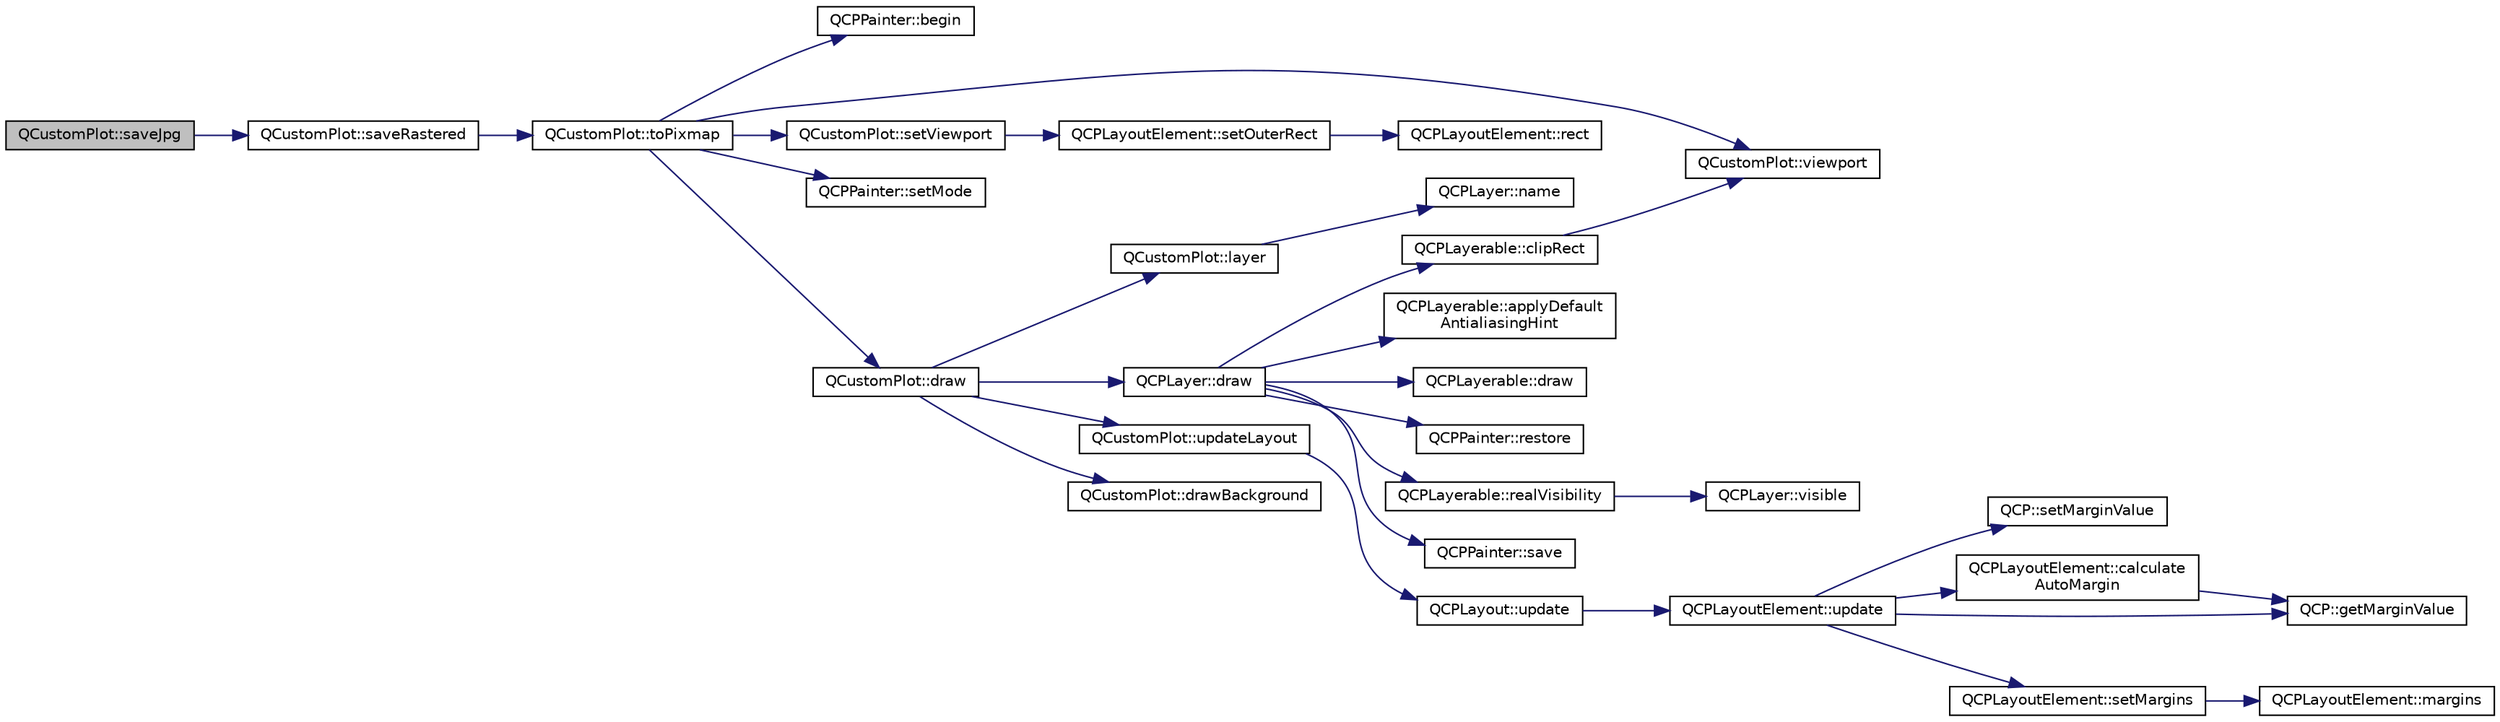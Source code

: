 digraph "QCustomPlot::saveJpg"
{
  edge [fontname="Helvetica",fontsize="10",labelfontname="Helvetica",labelfontsize="10"];
  node [fontname="Helvetica",fontsize="10",shape=record];
  rankdir="LR";
  Node1044 [label="QCustomPlot::saveJpg",height=0.2,width=0.4,color="black", fillcolor="grey75", style="filled", fontcolor="black"];
  Node1044 -> Node1045 [color="midnightblue",fontsize="10",style="solid",fontname="Helvetica"];
  Node1045 [label="QCustomPlot::saveRastered",height=0.2,width=0.4,color="black", fillcolor="white", style="filled",URL="$class_q_custom_plot.html#ad7723ce2edfa270632ef42b03a444352"];
  Node1045 -> Node1046 [color="midnightblue",fontsize="10",style="solid",fontname="Helvetica"];
  Node1046 [label="QCustomPlot::toPixmap",height=0.2,width=0.4,color="black", fillcolor="white", style="filled",URL="$class_q_custom_plot.html#aabb974d71ce96c137dc04eb6eab844fe"];
  Node1046 -> Node1047 [color="midnightblue",fontsize="10",style="solid",fontname="Helvetica"];
  Node1047 [label="QCPPainter::begin",height=0.2,width=0.4,color="black", fillcolor="white", style="filled",URL="$class_q_c_p_painter.html#a0a41146ccd619dceab6e25ec7b46b044"];
  Node1046 -> Node1048 [color="midnightblue",fontsize="10",style="solid",fontname="Helvetica"];
  Node1048 [label="QCustomPlot::viewport",height=0.2,width=0.4,color="black", fillcolor="white", style="filled",URL="$class_q_custom_plot.html#a19842409b18f556b256d05e97fffc670"];
  Node1046 -> Node1049 [color="midnightblue",fontsize="10",style="solid",fontname="Helvetica"];
  Node1049 [label="QCustomPlot::setViewport",height=0.2,width=0.4,color="black", fillcolor="white", style="filled",URL="$class_q_custom_plot.html#a3f9bc4b939dd8aaba9339fd09f273fc4"];
  Node1049 -> Node1050 [color="midnightblue",fontsize="10",style="solid",fontname="Helvetica"];
  Node1050 [label="QCPLayoutElement::setOuterRect",height=0.2,width=0.4,color="black", fillcolor="white", style="filled",URL="$class_q_c_p_layout_element.html#a38975ea13e36de8e53391ce41d94bc0f"];
  Node1050 -> Node1051 [color="midnightblue",fontsize="10",style="solid",fontname="Helvetica"];
  Node1051 [label="QCPLayoutElement::rect",height=0.2,width=0.4,color="black", fillcolor="white", style="filled",URL="$class_q_c_p_layout_element.html#a208effccfe2cca4a0eaf9393e60f2dd4"];
  Node1046 -> Node1052 [color="midnightblue",fontsize="10",style="solid",fontname="Helvetica"];
  Node1052 [label="QCPPainter::setMode",height=0.2,width=0.4,color="black", fillcolor="white", style="filled",URL="$class_q_c_p_painter.html#af6b1f7d2bbc548b10aa55d8b6ad49577"];
  Node1046 -> Node1053 [color="midnightblue",fontsize="10",style="solid",fontname="Helvetica"];
  Node1053 [label="QCustomPlot::draw",height=0.2,width=0.4,color="black", fillcolor="white", style="filled",URL="$class_q_custom_plot.html#ad7a7d878bf050f101a43008e7d8fdb52"];
  Node1053 -> Node1054 [color="midnightblue",fontsize="10",style="solid",fontname="Helvetica"];
  Node1054 [label="QCustomPlot::updateLayout",height=0.2,width=0.4,color="black", fillcolor="white", style="filled",URL="$class_q_custom_plot.html#a6e6693e2c249f65437382ffd93405e04"];
  Node1054 -> Node1055 [color="midnightblue",fontsize="10",style="solid",fontname="Helvetica"];
  Node1055 [label="QCPLayout::update",height=0.2,width=0.4,color="black", fillcolor="white", style="filled",URL="$class_q_c_p_layout.html#a48ecc9c98ea90b547c3e27a931a8f7bd"];
  Node1055 -> Node1056 [color="midnightblue",fontsize="10",style="solid",fontname="Helvetica"];
  Node1056 [label="QCPLayoutElement::update",height=0.2,width=0.4,color="black", fillcolor="white", style="filled",URL="$class_q_c_p_layout_element.html#a929c2ec62e0e0e1d8418eaa802e2af9b"];
  Node1056 -> Node1057 [color="midnightblue",fontsize="10",style="solid",fontname="Helvetica"];
  Node1057 [label="QCP::setMarginValue",height=0.2,width=0.4,color="black", fillcolor="white", style="filled",URL="$namespace_q_c_p.html#afbf6e3084c108f2bb4372107945ee82f"];
  Node1056 -> Node1058 [color="midnightblue",fontsize="10",style="solid",fontname="Helvetica"];
  Node1058 [label="QCPLayoutElement::calculate\lAutoMargin",height=0.2,width=0.4,color="black", fillcolor="white", style="filled",URL="$class_q_c_p_layout_element.html#a005c9f0fe84bc1591a2cf2c46fd477b4"];
  Node1058 -> Node1059 [color="midnightblue",fontsize="10",style="solid",fontname="Helvetica"];
  Node1059 [label="QCP::getMarginValue",height=0.2,width=0.4,color="black", fillcolor="white", style="filled",URL="$namespace_q_c_p.html#a23a2679d3495c444acc26acc61e35b5b"];
  Node1056 -> Node1059 [color="midnightblue",fontsize="10",style="solid",fontname="Helvetica"];
  Node1056 -> Node1060 [color="midnightblue",fontsize="10",style="solid",fontname="Helvetica"];
  Node1060 [label="QCPLayoutElement::setMargins",height=0.2,width=0.4,color="black", fillcolor="white", style="filled",URL="$class_q_c_p_layout_element.html#a8f450b1f3f992ad576fce2c63d8b79cf"];
  Node1060 -> Node1061 [color="midnightblue",fontsize="10",style="solid",fontname="Helvetica"];
  Node1061 [label="QCPLayoutElement::margins",height=0.2,width=0.4,color="black", fillcolor="white", style="filled",URL="$class_q_c_p_layout_element.html#af4ac9450aa2d60863bf3a8ea0c940c9d"];
  Node1053 -> Node1062 [color="midnightblue",fontsize="10",style="solid",fontname="Helvetica"];
  Node1062 [label="QCustomPlot::drawBackground",height=0.2,width=0.4,color="black", fillcolor="white", style="filled",URL="$class_q_custom_plot.html#a05dd52438cee4353b18c1e53a439008d"];
  Node1053 -> Node1063 [color="midnightblue",fontsize="10",style="solid",fontname="Helvetica"];
  Node1063 [label="QCustomPlot::layer",height=0.2,width=0.4,color="black", fillcolor="white", style="filled",URL="$class_q_custom_plot.html#a0a96244e7773b242ef23c32b7bdfb159"];
  Node1063 -> Node1064 [color="midnightblue",fontsize="10",style="solid",fontname="Helvetica"];
  Node1064 [label="QCPLayer::name",height=0.2,width=0.4,color="black", fillcolor="white", style="filled",URL="$class_q_c_p_layer.html#a37806f662b50b588fb1029a14fc5ef50"];
  Node1053 -> Node1065 [color="midnightblue",fontsize="10",style="solid",fontname="Helvetica"];
  Node1065 [label="QCPLayer::draw",height=0.2,width=0.4,color="black", fillcolor="white", style="filled",URL="$class_q_c_p_layer.html#ab831a99c8d30b15ec4533ca341e8813b"];
  Node1065 -> Node1066 [color="midnightblue",fontsize="10",style="solid",fontname="Helvetica"];
  Node1066 [label="QCPLayerable::realVisibility",height=0.2,width=0.4,color="black", fillcolor="white", style="filled",URL="$class_q_c_p_layerable.html#ab054e88f15d485defcb95e7376f119e7"];
  Node1066 -> Node1067 [color="midnightblue",fontsize="10",style="solid",fontname="Helvetica"];
  Node1067 [label="QCPLayer::visible",height=0.2,width=0.4,color="black", fillcolor="white", style="filled",URL="$class_q_c_p_layer.html#ad1cc2d6b32d2abb33c7f449b964e068c"];
  Node1065 -> Node1068 [color="midnightblue",fontsize="10",style="solid",fontname="Helvetica"];
  Node1068 [label="QCPPainter::save",height=0.2,width=0.4,color="black", fillcolor="white", style="filled",URL="$class_q_c_p_painter.html#a8fd6821ee6fecbfa04444c9062912abd"];
  Node1065 -> Node1069 [color="midnightblue",fontsize="10",style="solid",fontname="Helvetica"];
  Node1069 [label="QCPLayerable::clipRect",height=0.2,width=0.4,color="black", fillcolor="white", style="filled",URL="$class_q_c_p_layerable.html#acbcfc9ecc75433747b1978a77b1864b3"];
  Node1069 -> Node1048 [color="midnightblue",fontsize="10",style="solid",fontname="Helvetica"];
  Node1065 -> Node1070 [color="midnightblue",fontsize="10",style="solid",fontname="Helvetica"];
  Node1070 [label="QCPLayerable::applyDefault\lAntialiasingHint",height=0.2,width=0.4,color="black", fillcolor="white", style="filled",URL="$class_q_c_p_layerable.html#afdf83ddc6a265cbf4c89fe99d3d93473"];
  Node1065 -> Node1071 [color="midnightblue",fontsize="10",style="solid",fontname="Helvetica"];
  Node1071 [label="QCPLayerable::draw",height=0.2,width=0.4,color="black", fillcolor="white", style="filled",URL="$class_q_c_p_layerable.html#aecf2f7087482d4b6a78cb2770e5ed12d"];
  Node1065 -> Node1072 [color="midnightblue",fontsize="10",style="solid",fontname="Helvetica"];
  Node1072 [label="QCPPainter::restore",height=0.2,width=0.4,color="black", fillcolor="white", style="filled",URL="$class_q_c_p_painter.html#a64908e6298d5bbd83457dc987cc3a022"];
}
